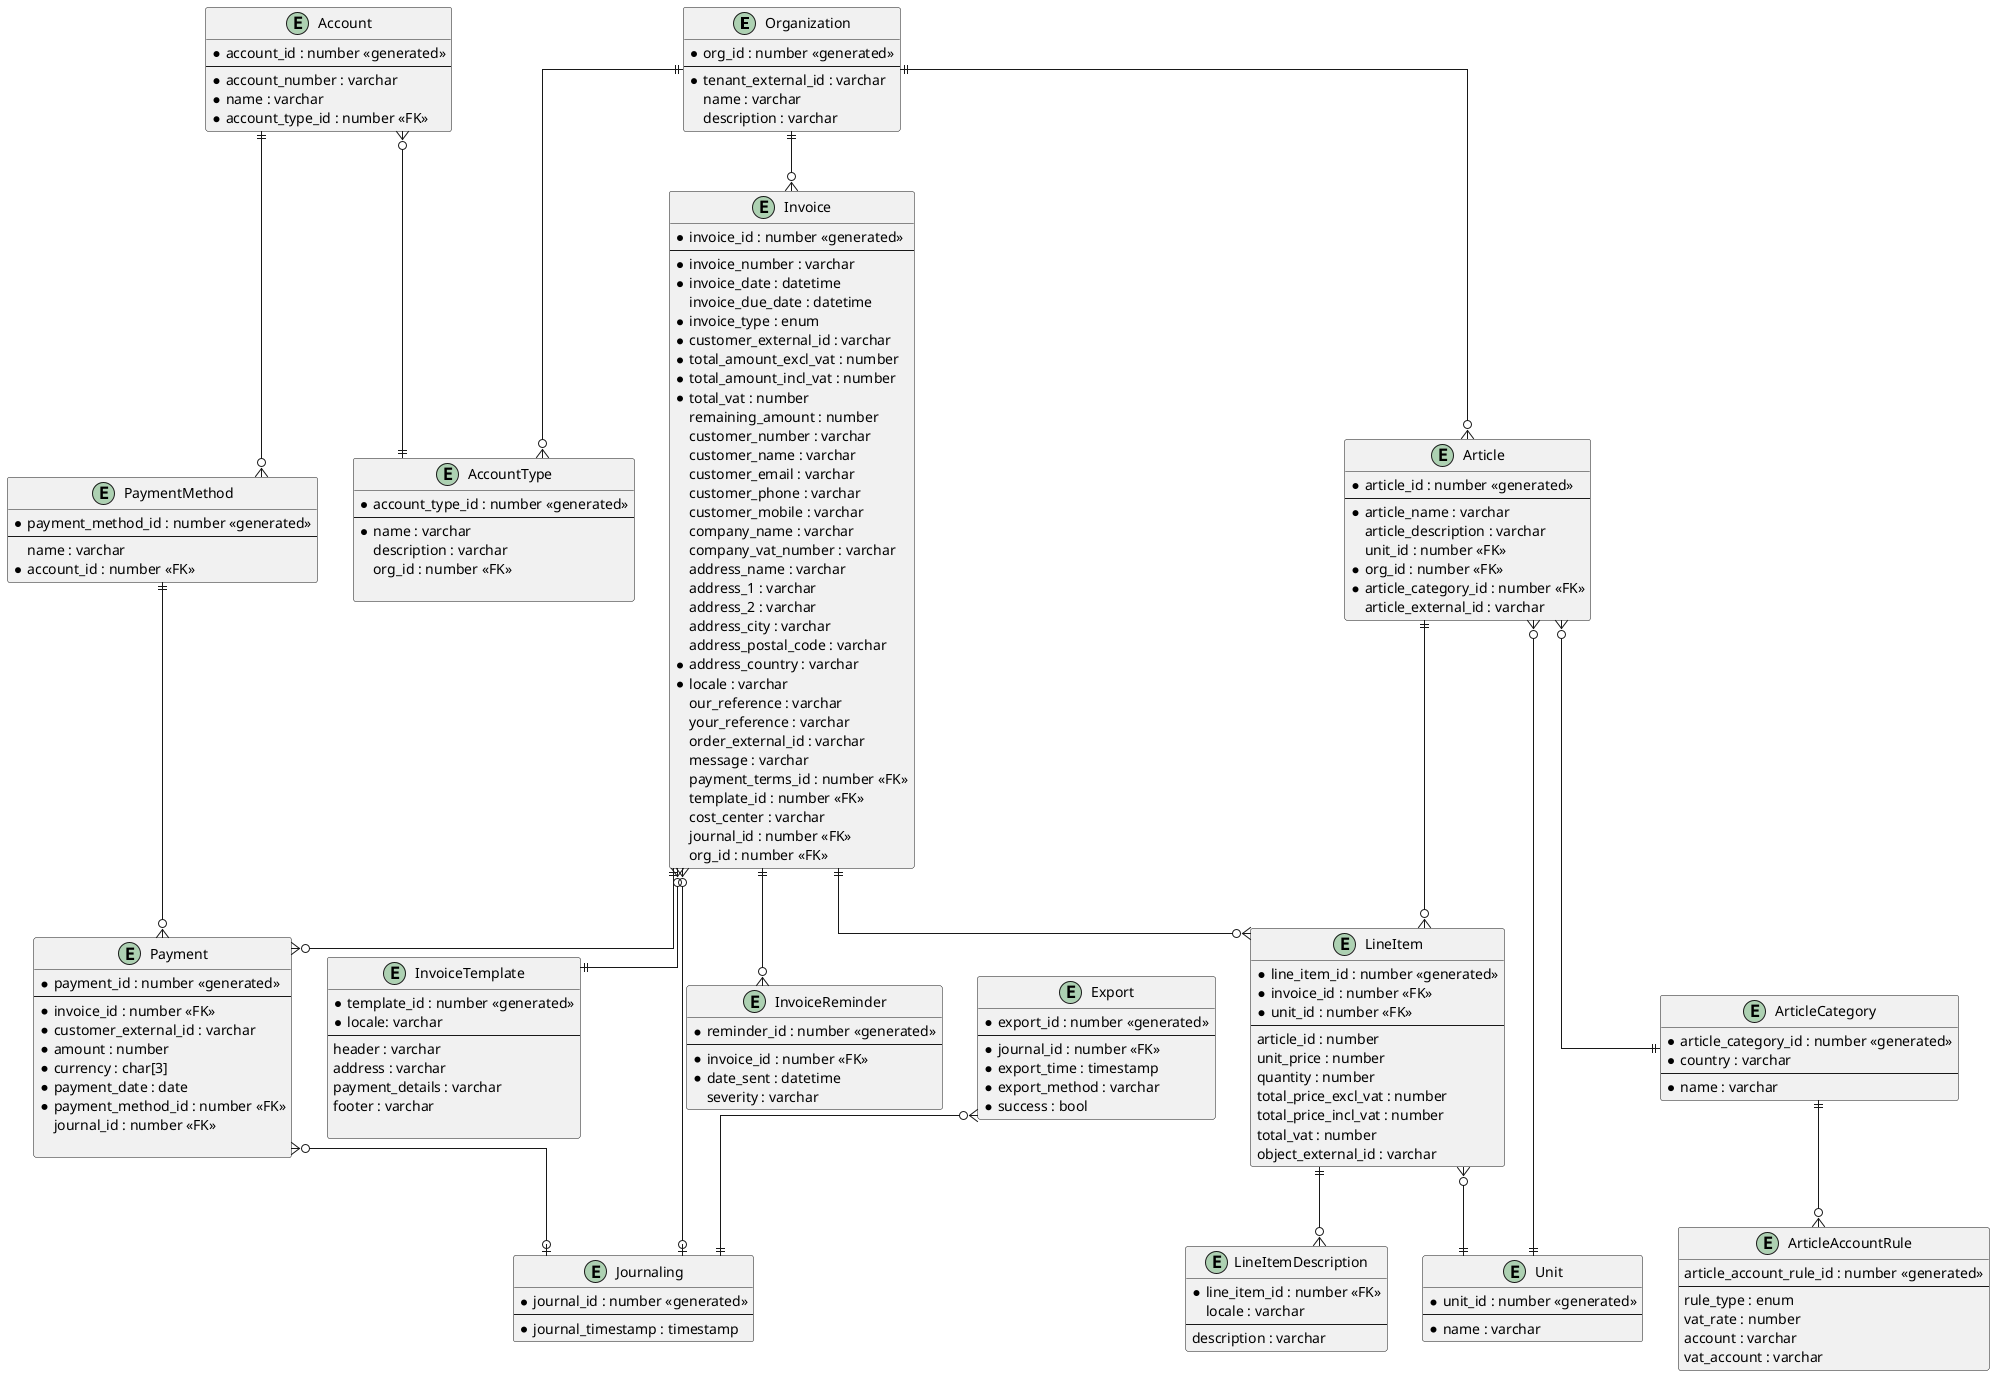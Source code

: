 @startuml
' hide the spot
' hide circle
' avoid problems with angled crows feet
skinparam linetype ortho

entity "Organization" as org {
  *org_id : number <<generated>>
  --
  *tenant_external_id : varchar
  name : varchar
  description : varchar
}

entity "Journaling" as jour {
    *journal_id : number <<generated>>
    --
    *journal_timestamp : timestamp
}

entity "Export" as exp {
    *export_id : number <<generated>>
    --
    *journal_id : number <<FK>>
    *export_time : timestamp
    *export_method : varchar
    *success : bool
}

entity "Invoice" as inv {
  *invoice_id : number <<generated>>
  --
  *invoice_number : varchar
  *invoice_date : datetime
  invoice_due_date : datetime
  *invoice_type : enum
  *customer_external_id : varchar
  *total_amount_excl_vat : number
  *total_amount_incl_vat : number
  *total_vat : number
  remaining_amount : number
  customer_number : varchar
  customer_name : varchar
  customer_email : varchar
  customer_phone : varchar
  customer_mobile : varchar
  company_name : varchar
  company_vat_number : varchar
  address_name : varchar
  address_1 : varchar
  address_2 : varchar
  address_city : varchar
  address_postal_code : varchar
  *address_country : varchar
  *locale : varchar
  our_reference : varchar
  your_reference : varchar
  order_external_id : varchar
  message : varchar
  payment_terms_id : number <<FK>>
  template_id : number <<FK>>
  cost_center : varchar
  journal_id : number <<FK>>
  org_id : number <<FK>>
}

entity "InvoiceReminder" as invRem {
    *reminder_id : number <<generated>>
    --
    *invoice_id : number <<FK>>
    *date_sent : datetime
    severity : varchar
}


entity "LineItem" as li {
  *line_item_id : number <<generated>>
  *invoice_id : number <<FK>>
  *unit_id : number <<FK>>
  --
  article_id : number
  unit_price : number
  quantity : number
  total_price_excl_vat : number
  total_price_incl_vat : number
  total_vat : number
  object_external_id : varchar
}

entity "LineItemDescription" as lid {
    *line_item_id : number <<FK>>
    locale : varchar
    --
    description : varchar
}

entity "Article" as art {
  *article_id : number <<generated>>
  --
  *article_name : varchar
  article_description : varchar
  unit_id : number <<FK>>
  *org_id : number <<FK>>
  *article_category_id : number <<FK>>
  article_external_id : varchar
}

entity "ArticleCategory" as artCat {
   *article_category_id : number <<generated>>
   *country : varchar
   --
   *name : varchar 
}

entity "ArticleAccountRule" as aar {
    article_account_rule_id : number <<generated>>
    --
    rule_type : enum
    vat_rate : number
    account : varchar
    vat_account : varchar
}

entity "Unit" as unit {
    *unit_id : number <<generated>>
    --
    *name : varchar
}

entity "Payment" as p {
  *payment_id : number <<generated>>
  --
  *invoice_id : number <<FK>>
  *customer_external_id : varchar
  *amount : number
  *currency : char[3]
  *payment_date : date
  *payment_method_id : number <<FK>>
  journal_id : number <<FK>>

}

entity "PaymentMethod" as pm {
    *payment_method_id : number <<generated>>
    --
    name : varchar
    *account_id : number <<FK>>
}

entity "Account" as acc {
    *account_id : number <<generated>>
    --
    *account_number : varchar
    *name : varchar
    *account_type_id : number <<FK>>
}

entity "AccountType" as accType {
    *account_type_id : number <<generated>>
    --
    *name : varchar
    description : varchar
    org_id : number <<FK>>
    
}

entity "InvoiceTemplate" as invTemp {
    *template_id : number <<generated>>
    *locale: varchar
    --
    header : varchar
    address : varchar
    payment_details : varchar
    footer : varchar
  
}

org ||--o{ inv
org ||--o{ art
org ||--o{ accType

inv ||--o{ li
art ||--o{ li

li ||--o{ lid

inv ||--o{ p
pm ||--o{ p

acc ||--o{ pm
acc }o--|| accType
inv }o--|| invTemp
inv ||--o{ invRem

li }o--|| unit
art }o--|| unit

inv }o--o| jour
p }o--o| jour

exp }o--|| jour
art }o--|| artCat
artCat ||--o{ aar


@enduml